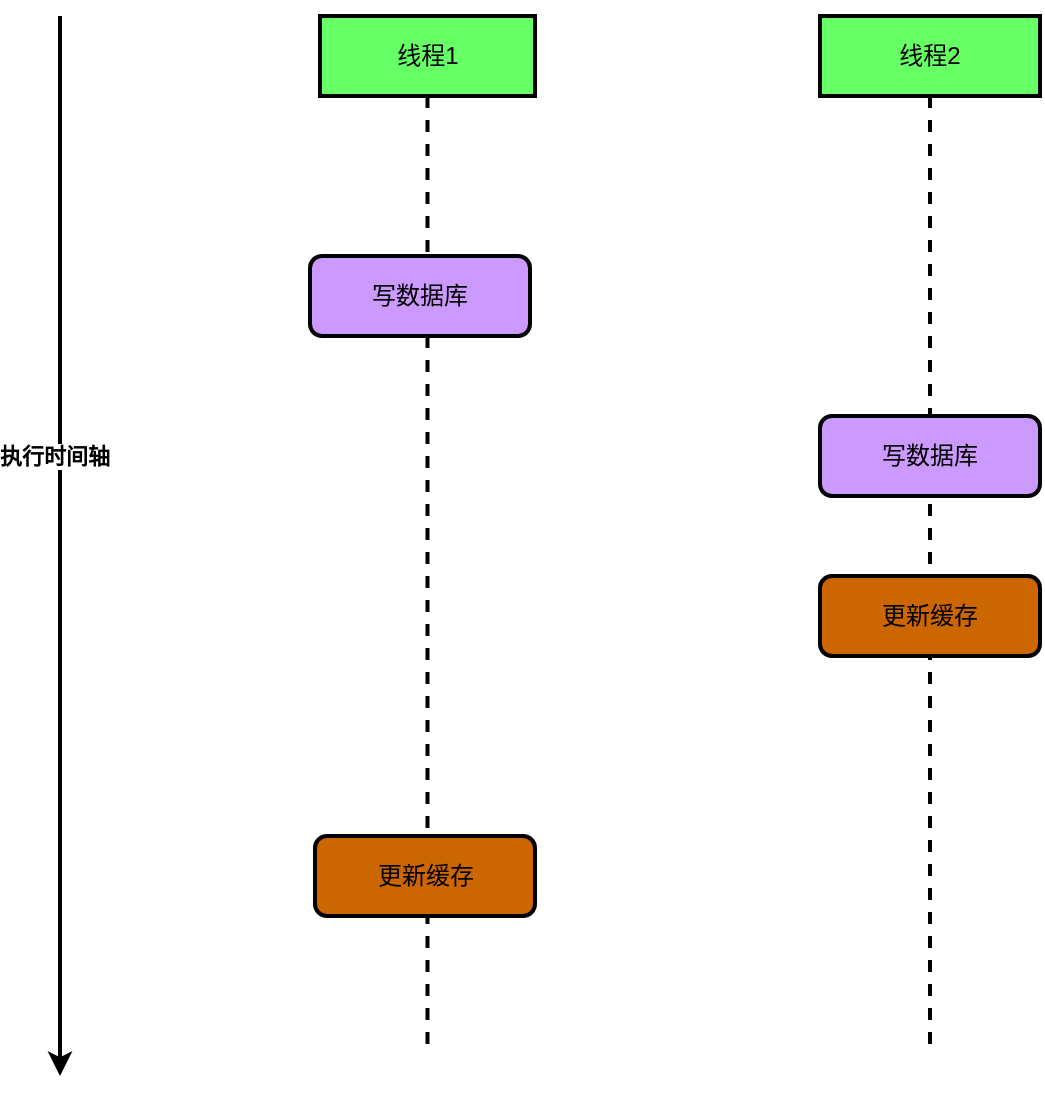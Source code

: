<mxfile version="15.3.1" type="github" pages="2">
  <diagram id="EJi81lrPLxUWqyqAcyIe" name="双写不一致情况">
    <mxGraphModel dx="1248" dy="686" grid="1" gridSize="10" guides="1" tooltips="1" connect="1" arrows="1" fold="1" page="1" pageScale="1" pageWidth="827" pageHeight="1169" math="0" shadow="0">
      <root>
        <mxCell id="0" />
        <mxCell id="1" parent="0" />
        <mxCell id="AaJ2Im61UXtHoCQsoIxq-1" value="" style="endArrow=classic;html=1;strokeWidth=2;" edge="1" parent="1">
          <mxGeometry width="50" height="50" relative="1" as="geometry">
            <mxPoint x="60" y="160" as="sourcePoint" />
            <mxPoint x="60" y="690" as="targetPoint" />
          </mxGeometry>
        </mxCell>
        <mxCell id="AaJ2Im61UXtHoCQsoIxq-2" value="执行时间轴" style="edgeLabel;html=1;align=center;verticalAlign=middle;resizable=0;points=[];fontStyle=1" vertex="1" connectable="0" parent="AaJ2Im61UXtHoCQsoIxq-1">
          <mxGeometry x="-0.228" y="-3" relative="1" as="geometry">
            <mxPoint y="15" as="offset" />
          </mxGeometry>
        </mxCell>
        <mxCell id="AaJ2Im61UXtHoCQsoIxq-4" value="线程1" style="shape=umlLifeline;perimeter=lifelinePerimeter;whiteSpace=wrap;html=1;container=1;collapsible=0;recursiveResize=0;outlineConnect=0;fillColor=#66FF66;strokeWidth=2;" vertex="1" parent="1">
          <mxGeometry x="190" y="160" width="107.5" height="520" as="geometry" />
        </mxCell>
        <mxCell id="AaJ2Im61UXtHoCQsoIxq-6" value="写数据库" style="rounded=1;whiteSpace=wrap;html=1;fillColor=#CC99FF;strokeWidth=2;" vertex="1" parent="AaJ2Im61UXtHoCQsoIxq-4">
          <mxGeometry x="-5" y="120" width="110" height="40" as="geometry" />
        </mxCell>
        <mxCell id="AaJ2Im61UXtHoCQsoIxq-7" value="更新缓存" style="rounded=1;whiteSpace=wrap;html=1;fillColor=#CC6600;strokeWidth=2;" vertex="1" parent="AaJ2Im61UXtHoCQsoIxq-4">
          <mxGeometry x="-2.5" y="410" width="110" height="40" as="geometry" />
        </mxCell>
        <mxCell id="AaJ2Im61UXtHoCQsoIxq-5" value="线程2" style="shape=umlLifeline;perimeter=lifelinePerimeter;whiteSpace=wrap;html=1;container=1;collapsible=0;recursiveResize=0;outlineConnect=0;fillColor=#66FF66;strokeWidth=2;" vertex="1" parent="1">
          <mxGeometry x="440" y="160" width="110" height="520" as="geometry" />
        </mxCell>
        <mxCell id="AaJ2Im61UXtHoCQsoIxq-8" value="写数据库" style="rounded=1;whiteSpace=wrap;html=1;fillColor=#CC99FF;strokeWidth=2;" vertex="1" parent="AaJ2Im61UXtHoCQsoIxq-5">
          <mxGeometry y="200" width="110" height="40" as="geometry" />
        </mxCell>
        <mxCell id="AaJ2Im61UXtHoCQsoIxq-9" value="更新缓存" style="rounded=1;whiteSpace=wrap;html=1;fillColor=#CC6600;strokeWidth=2;" vertex="1" parent="AaJ2Im61UXtHoCQsoIxq-5">
          <mxGeometry y="280" width="110" height="40" as="geometry" />
        </mxCell>
      </root>
    </mxGraphModel>
  </diagram>
  <diagram id="OMLv4gzq3qGoAITEjv64" name="读写并发不一致">
    <mxGraphModel dx="1248" dy="686" grid="1" gridSize="10" guides="1" tooltips="1" connect="1" arrows="1" fold="1" page="1" pageScale="1" pageWidth="827" pageHeight="1169" math="0" shadow="0">
      <root>
        <mxCell id="6ijoCn3SMTlXJEN42yO7-0" />
        <mxCell id="6ijoCn3SMTlXJEN42yO7-1" parent="6ijoCn3SMTlXJEN42yO7-0" />
        <mxCell id="_4PScrkvI3SqUnbokafy-0" value="" style="endArrow=classic;html=1;strokeWidth=2;" edge="1" parent="6ijoCn3SMTlXJEN42yO7-1">
          <mxGeometry width="50" height="50" relative="1" as="geometry">
            <mxPoint x="40" y="120" as="sourcePoint" />
            <mxPoint x="40" y="650" as="targetPoint" />
          </mxGeometry>
        </mxCell>
        <mxCell id="_4PScrkvI3SqUnbokafy-1" value="执行时间轴" style="edgeLabel;html=1;align=center;verticalAlign=middle;resizable=0;points=[];fontStyle=1" vertex="1" connectable="0" parent="_4PScrkvI3SqUnbokafy-0">
          <mxGeometry x="-0.133" y="-2" relative="1" as="geometry">
            <mxPoint as="offset" />
          </mxGeometry>
        </mxCell>
        <mxCell id="_4PScrkvI3SqUnbokafy-2" value="线程1" style="shape=umlLifeline;perimeter=lifelinePerimeter;whiteSpace=wrap;html=1;container=1;collapsible=0;recursiveResize=0;outlineConnect=0;strokeWidth=2;fillColor=#66FF66;" vertex="1" parent="6ijoCn3SMTlXJEN42yO7-1">
          <mxGeometry x="160" y="120" width="110" height="530" as="geometry" />
        </mxCell>
        <mxCell id="kmw4Is8DG7LzNqc9Qjcl-2" value="写数据库&lt;br&gt;stock = 10" style="rounded=0;whiteSpace=wrap;html=1;strokeWidth=2;fillColor=#CC99FF;" vertex="1" parent="_4PScrkvI3SqUnbokafy-2">
          <mxGeometry y="110" width="110" height="40" as="geometry" />
        </mxCell>
        <mxCell id="kmw4Is8DG7LzNqc9Qjcl-3" value="删除缓存" style="rounded=0;whiteSpace=wrap;html=1;strokeWidth=2;fillColor=#CC99FF;" vertex="1" parent="_4PScrkvI3SqUnbokafy-2">
          <mxGeometry y="200" width="110" height="40" as="geometry" />
        </mxCell>
        <mxCell id="kmw4Is8DG7LzNqc9Qjcl-0" value="线程2" style="shape=umlLifeline;perimeter=lifelinePerimeter;whiteSpace=wrap;html=1;container=1;collapsible=0;recursiveResize=0;outlineConnect=0;strokeWidth=2;fillColor=#66FF66;" vertex="1" parent="6ijoCn3SMTlXJEN42yO7-1">
          <mxGeometry x="400" y="120" width="105" height="530" as="geometry" />
        </mxCell>
        <mxCell id="kmw4Is8DG7LzNqc9Qjcl-4" value="写数据库&lt;br&gt;stock = 6" style="rounded=0;whiteSpace=wrap;html=1;strokeWidth=2;fillColor=#CC99FF;" vertex="1" parent="kmw4Is8DG7LzNqc9Qjcl-0">
          <mxGeometry x="-5" y="360" width="110" height="40" as="geometry" />
        </mxCell>
        <mxCell id="kmw4Is8DG7LzNqc9Qjcl-5" value="删除缓存" style="rounded=0;whiteSpace=wrap;html=1;strokeWidth=2;fillColor=#CC99FF;" vertex="1" parent="kmw4Is8DG7LzNqc9Qjcl-0">
          <mxGeometry x="-5" y="420" width="110" height="40" as="geometry" />
        </mxCell>
        <mxCell id="kmw4Is8DG7LzNqc9Qjcl-1" value="线程3" style="shape=umlLifeline;perimeter=lifelinePerimeter;whiteSpace=wrap;html=1;container=1;collapsible=0;recursiveResize=0;outlineConnect=0;strokeWidth=2;fillColor=#66FF66;" vertex="1" parent="6ijoCn3SMTlXJEN42yO7-1">
          <mxGeometry x="640" y="120" width="107.5" height="530" as="geometry" />
        </mxCell>
        <mxCell id="kmw4Is8DG7LzNqc9Qjcl-6" value="查缓存(空)" style="rounded=0;whiteSpace=wrap;html=1;strokeWidth=2;fillColor=#CC99FF;" vertex="1" parent="kmw4Is8DG7LzNqc9Qjcl-1">
          <mxGeometry x="-5" y="240" width="110" height="40" as="geometry" />
        </mxCell>
        <mxCell id="kmw4Is8DG7LzNqc9Qjcl-7" value="查数据库&lt;br&gt;stock = 10" style="rounded=0;whiteSpace=wrap;html=1;strokeWidth=2;fillColor=#CC99FF;" vertex="1" parent="kmw4Is8DG7LzNqc9Qjcl-1">
          <mxGeometry x="-5" y="310" width="110" height="40" as="geometry" />
        </mxCell>
        <mxCell id="kmw4Is8DG7LzNqc9Qjcl-8" value="更新缓存&lt;br&gt;stock = 10" style="rounded=0;whiteSpace=wrap;html=1;strokeWidth=2;fillColor=#CC6600;" vertex="1" parent="kmw4Is8DG7LzNqc9Qjcl-1">
          <mxGeometry x="-2.5" y="470" width="110" height="40" as="geometry" />
        </mxCell>
      </root>
    </mxGraphModel>
  </diagram>
</mxfile>
